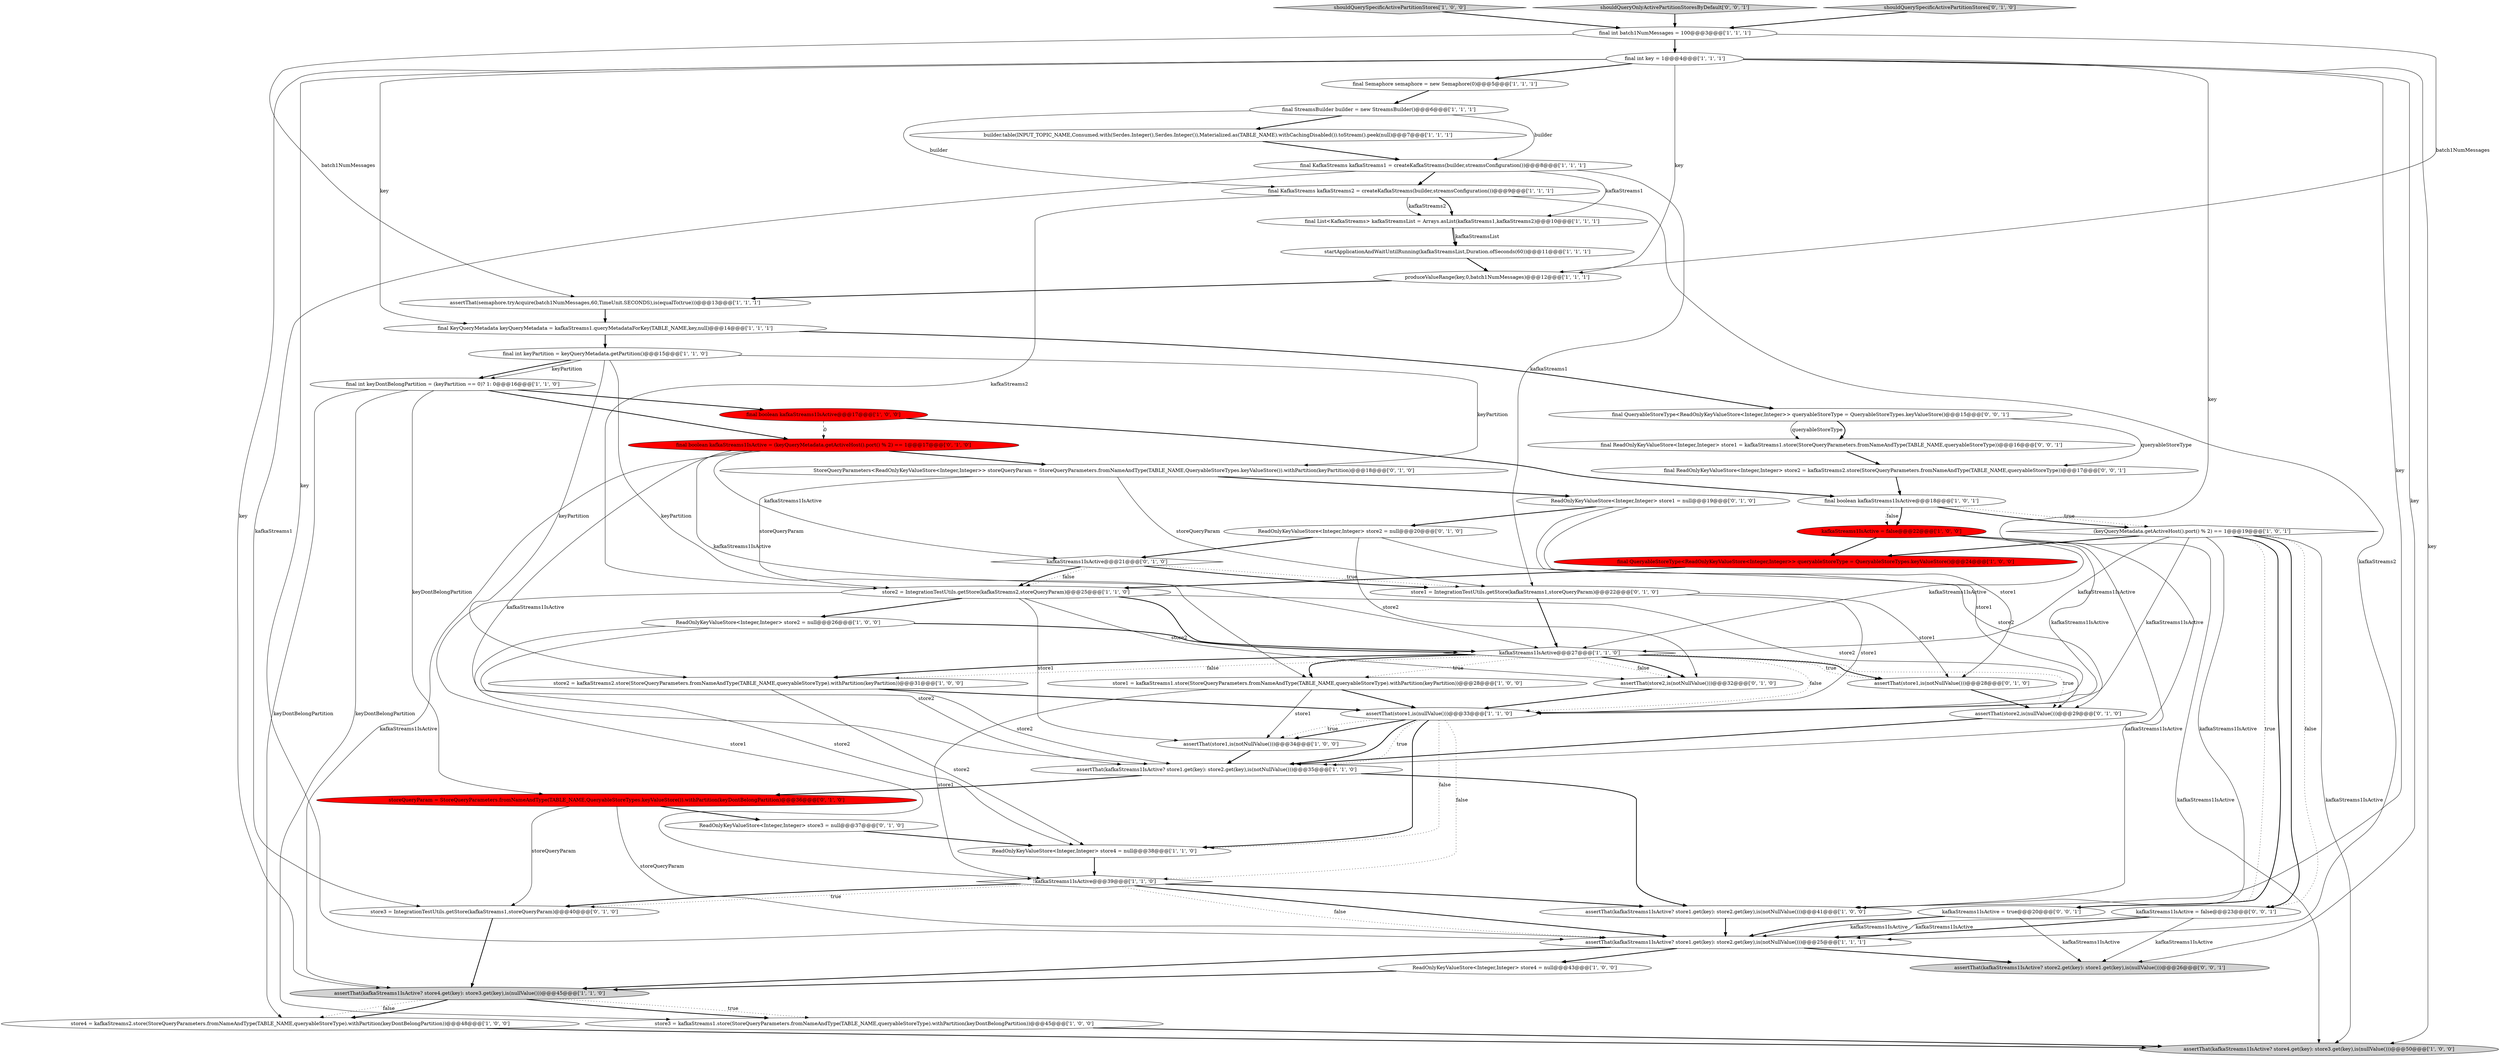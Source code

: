 digraph {
53 [style = filled, label = "final ReadOnlyKeyValueStore<Integer,Integer> store1 = kafkaStreams1.store(StoreQueryParameters.fromNameAndType(TABLE_NAME,queryableStoreType))@@@16@@@['0', '0', '1']", fillcolor = white, shape = ellipse image = "AAA0AAABBB3BBB"];
10 [style = filled, label = "store1 = kafkaStreams1.store(StoreQueryParameters.fromNameAndType(TABLE_NAME,queryableStoreType).withPartition(keyPartition))@@@28@@@['1', '0', '0']", fillcolor = white, shape = ellipse image = "AAA0AAABBB1BBB"];
55 [style = filled, label = "kafkaStreams1IsActive = true@@@20@@@['0', '0', '1']", fillcolor = white, shape = ellipse image = "AAA0AAABBB3BBB"];
28 [style = filled, label = "final KafkaStreams kafkaStreams1 = createKafkaStreams(builder,streamsConfiguration())@@@8@@@['1', '1', '1']", fillcolor = white, shape = ellipse image = "AAA0AAABBB1BBB"];
17 [style = filled, label = "store2 = IntegrationTestUtils.getStore(kafkaStreams2,storeQueryParam)@@@25@@@['1', '1', '0']", fillcolor = white, shape = ellipse image = "AAA0AAABBB1BBB"];
31 [style = filled, label = "store3 = kafkaStreams1.store(StoreQueryParameters.fromNameAndType(TABLE_NAME,queryableStoreType).withPartition(keyDontBelongPartition))@@@45@@@['1', '0', '0']", fillcolor = white, shape = ellipse image = "AAA0AAABBB1BBB"];
3 [style = filled, label = "ReadOnlyKeyValueStore<Integer,Integer> store2 = null@@@26@@@['1', '0', '0']", fillcolor = white, shape = ellipse image = "AAA0AAABBB1BBB"];
15 [style = filled, label = "shouldQuerySpecificActivePartitionStores['1', '0', '0']", fillcolor = lightgray, shape = diamond image = "AAA0AAABBB1BBB"];
42 [style = filled, label = "storeQueryParam = StoreQueryParameters.fromNameAndType(TABLE_NAME,QueryableStoreTypes.keyValueStore()).withPartition(keyDontBelongPartition)@@@36@@@['0', '1', '0']", fillcolor = red, shape = ellipse image = "AAA1AAABBB2BBB"];
7 [style = filled, label = "final int keyDontBelongPartition = (keyPartition == 0)? 1: 0@@@16@@@['1', '1', '0']", fillcolor = white, shape = ellipse image = "AAA0AAABBB1BBB"];
27 [style = filled, label = "final int key = 1@@@4@@@['1', '1', '1']", fillcolor = white, shape = ellipse image = "AAA0AAABBB1BBB"];
36 [style = filled, label = "assertThat(semaphore.tryAcquire(batch1NumMessages,60,TimeUnit.SECONDS),is(equalTo(true)))@@@13@@@['1', '1', '1']", fillcolor = white, shape = ellipse image = "AAA0AAABBB1BBB"];
48 [style = filled, label = "assertThat(store2,is(nullValue()))@@@29@@@['0', '1', '0']", fillcolor = white, shape = ellipse image = "AAA0AAABBB2BBB"];
37 [style = filled, label = "store1 = IntegrationTestUtils.getStore(kafkaStreams1,storeQueryParam)@@@22@@@['0', '1', '0']", fillcolor = white, shape = ellipse image = "AAA0AAABBB2BBB"];
1 [style = filled, label = "assertThat(kafkaStreams1IsActive? store1.get(key): store2.get(key),is(notNullValue()))@@@25@@@['1', '1', '1']", fillcolor = white, shape = ellipse image = "AAA0AAABBB1BBB"];
13 [style = filled, label = "!kafkaStreams1IsActive@@@39@@@['1', '1', '0']", fillcolor = white, shape = diamond image = "AAA0AAABBB1BBB"];
30 [style = filled, label = "kafkaStreams1IsActive@@@27@@@['1', '1', '0']", fillcolor = white, shape = diamond image = "AAA0AAABBB1BBB"];
56 [style = filled, label = "assertThat(kafkaStreams1IsActive? store2.get(key): store1.get(key),is(nullValue()))@@@26@@@['0', '0', '1']", fillcolor = lightgray, shape = ellipse image = "AAA0AAABBB3BBB"];
44 [style = filled, label = "assertThat(store1,is(notNullValue()))@@@28@@@['0', '1', '0']", fillcolor = white, shape = ellipse image = "AAA0AAABBB2BBB"];
50 [style = filled, label = "shouldQueryOnlyActivePartitionStoresByDefault['0', '0', '1']", fillcolor = lightgray, shape = diamond image = "AAA0AAABBB3BBB"];
25 [style = filled, label = "assertThat(store1,is(nullValue()))@@@33@@@['1', '1', '0']", fillcolor = white, shape = ellipse image = "AAA0AAABBB1BBB"];
20 [style = filled, label = "final KafkaStreams kafkaStreams2 = createKafkaStreams(builder,streamsConfiguration())@@@9@@@['1', '1', '1']", fillcolor = white, shape = ellipse image = "AAA0AAABBB1BBB"];
9 [style = filled, label = "store2 = kafkaStreams2.store(StoreQueryParameters.fromNameAndType(TABLE_NAME,queryableStoreType).withPartition(keyPartition))@@@31@@@['1', '0', '0']", fillcolor = white, shape = ellipse image = "AAA0AAABBB1BBB"];
23 [style = filled, label = "builder.table(INPUT_TOPIC_NAME,Consumed.with(Serdes.Integer(),Serdes.Integer()),Materialized.as(TABLE_NAME).withCachingDisabled()).toStream().peek(null)@@@7@@@['1', '1', '1']", fillcolor = white, shape = ellipse image = "AAA0AAABBB1BBB"];
14 [style = filled, label = "final List<KafkaStreams> kafkaStreamsList = Arrays.asList(kafkaStreams1,kafkaStreams2)@@@10@@@['1', '1', '1']", fillcolor = white, shape = ellipse image = "AAA0AAABBB1BBB"];
11 [style = filled, label = "assertThat(kafkaStreams1IsActive? store1.get(key): store2.get(key),is(notNullValue()))@@@35@@@['1', '1', '0']", fillcolor = white, shape = ellipse image = "AAA0AAABBB1BBB"];
49 [style = filled, label = "final boolean kafkaStreams1IsActive = (keyQueryMetadata.getActiveHost().port() % 2) == 1@@@17@@@['0', '1', '0']", fillcolor = red, shape = ellipse image = "AAA1AAABBB2BBB"];
35 [style = filled, label = "ReadOnlyKeyValueStore<Integer,Integer> store4 = null@@@38@@@['1', '1', '0']", fillcolor = white, shape = ellipse image = "AAA0AAABBB1BBB"];
45 [style = filled, label = "ReadOnlyKeyValueStore<Integer,Integer> store1 = null@@@19@@@['0', '1', '0']", fillcolor = white, shape = ellipse image = "AAA0AAABBB2BBB"];
6 [style = filled, label = "assertThat(kafkaStreams1IsActive? store4.get(key): store3.get(key),is(nullValue()))@@@45@@@['1', '1', '0']", fillcolor = lightgray, shape = ellipse image = "AAA0AAABBB1BBB"];
16 [style = filled, label = "final KeyQueryMetadata keyQueryMetadata = kafkaStreams1.queryMetadataForKey(TABLE_NAME,key,null)@@@14@@@['1', '1', '1']", fillcolor = white, shape = ellipse image = "AAA0AAABBB1BBB"];
19 [style = filled, label = "assertThat(kafkaStreams1IsActive? store1.get(key): store2.get(key),is(notNullValue()))@@@41@@@['1', '0', '0']", fillcolor = white, shape = ellipse image = "AAA0AAABBB1BBB"];
29 [style = filled, label = "final boolean kafkaStreams1IsActive@@@18@@@['1', '0', '1']", fillcolor = white, shape = ellipse image = "AAA0AAABBB1BBB"];
46 [style = filled, label = "kafkaStreams1IsActive@@@21@@@['0', '1', '0']", fillcolor = white, shape = diamond image = "AAA0AAABBB2BBB"];
41 [style = filled, label = "ReadOnlyKeyValueStore<Integer,Integer> store3 = null@@@37@@@['0', '1', '0']", fillcolor = white, shape = ellipse image = "AAA0AAABBB2BBB"];
8 [style = filled, label = "produceValueRange(key,0,batch1NumMessages)@@@12@@@['1', '1', '1']", fillcolor = white, shape = ellipse image = "AAA0AAABBB1BBB"];
12 [style = filled, label = "final int keyPartition = keyQueryMetadata.getPartition()@@@15@@@['1', '1', '0']", fillcolor = white, shape = ellipse image = "AAA0AAABBB1BBB"];
26 [style = filled, label = "assertThat(store1,is(notNullValue()))@@@34@@@['1', '0', '0']", fillcolor = white, shape = ellipse image = "AAA0AAABBB1BBB"];
4 [style = filled, label = "final boolean kafkaStreams1IsActive@@@17@@@['1', '0', '0']", fillcolor = red, shape = ellipse image = "AAA1AAABBB1BBB"];
51 [style = filled, label = "final ReadOnlyKeyValueStore<Integer,Integer> store2 = kafkaStreams2.store(StoreQueryParameters.fromNameAndType(TABLE_NAME,queryableStoreType))@@@17@@@['0', '0', '1']", fillcolor = white, shape = ellipse image = "AAA0AAABBB3BBB"];
52 [style = filled, label = "kafkaStreams1IsActive = false@@@23@@@['0', '0', '1']", fillcolor = white, shape = ellipse image = "AAA0AAABBB3BBB"];
18 [style = filled, label = "final QueryableStoreType<ReadOnlyKeyValueStore<Integer,Integer>> queryableStoreType = QueryableStoreTypes.keyValueStore()@@@24@@@['1', '0', '0']", fillcolor = red, shape = ellipse image = "AAA1AAABBB1BBB"];
47 [style = filled, label = "ReadOnlyKeyValueStore<Integer,Integer> store2 = null@@@20@@@['0', '1', '0']", fillcolor = white, shape = ellipse image = "AAA0AAABBB2BBB"];
0 [style = filled, label = "kafkaStreams1IsActive = false@@@22@@@['1', '0', '0']", fillcolor = red, shape = ellipse image = "AAA1AAABBB1BBB"];
38 [style = filled, label = "store3 = IntegrationTestUtils.getStore(kafkaStreams1,storeQueryParam)@@@40@@@['0', '1', '0']", fillcolor = white, shape = ellipse image = "AAA0AAABBB2BBB"];
34 [style = filled, label = "final StreamsBuilder builder = new StreamsBuilder()@@@6@@@['1', '1', '1']", fillcolor = white, shape = ellipse image = "AAA0AAABBB1BBB"];
32 [style = filled, label = "ReadOnlyKeyValueStore<Integer,Integer> store4 = null@@@43@@@['1', '0', '0']", fillcolor = white, shape = ellipse image = "AAA0AAABBB1BBB"];
2 [style = filled, label = "(keyQueryMetadata.getActiveHost().port() % 2) == 1@@@19@@@['1', '0', '1']", fillcolor = white, shape = diamond image = "AAA0AAABBB1BBB"];
54 [style = filled, label = "final QueryableStoreType<ReadOnlyKeyValueStore<Integer,Integer>> queryableStoreType = QueryableStoreTypes.keyValueStore()@@@15@@@['0', '0', '1']", fillcolor = white, shape = ellipse image = "AAA0AAABBB3BBB"];
40 [style = filled, label = "shouldQuerySpecificActivePartitionStores['0', '1', '0']", fillcolor = lightgray, shape = diamond image = "AAA0AAABBB2BBB"];
24 [style = filled, label = "startApplicationAndWaitUntilRunning(kafkaStreamsList,Duration.ofSeconds(60))@@@11@@@['1', '1', '1']", fillcolor = white, shape = ellipse image = "AAA0AAABBB1BBB"];
43 [style = filled, label = "StoreQueryParameters<ReadOnlyKeyValueStore<Integer,Integer>> storeQueryParam = StoreQueryParameters.fromNameAndType(TABLE_NAME,QueryableStoreTypes.keyValueStore()).withPartition(keyPartition)@@@18@@@['0', '1', '0']", fillcolor = white, shape = ellipse image = "AAA0AAABBB2BBB"];
22 [style = filled, label = "final Semaphore semaphore = new Semaphore(0)@@@5@@@['1', '1', '1']", fillcolor = white, shape = ellipse image = "AAA0AAABBB1BBB"];
21 [style = filled, label = "final int batch1NumMessages = 100@@@3@@@['1', '1', '1']", fillcolor = white, shape = ellipse image = "AAA0AAABBB1BBB"];
39 [style = filled, label = "assertThat(store2,is(notNullValue()))@@@32@@@['0', '1', '0']", fillcolor = white, shape = ellipse image = "AAA0AAABBB2BBB"];
5 [style = filled, label = "store4 = kafkaStreams2.store(StoreQueryParameters.fromNameAndType(TABLE_NAME,queryableStoreType).withPartition(keyDontBelongPartition))@@@48@@@['1', '0', '0']", fillcolor = white, shape = ellipse image = "AAA0AAABBB1BBB"];
33 [style = filled, label = "assertThat(kafkaStreams1IsActive? store4.get(key): store3.get(key),is(nullValue()))@@@50@@@['1', '0', '0']", fillcolor = lightgray, shape = ellipse image = "AAA0AAABBB1BBB"];
52->1 [style = bold, label=""];
43->17 [style = solid, label="storeQueryParam"];
14->24 [style = bold, label=""];
30->44 [style = dotted, label="true"];
42->41 [style = bold, label=""];
52->1 [style = solid, label="kafkaStreams1IsActive"];
30->9 [style = dotted, label="false"];
46->37 [style = dotted, label="true"];
29->2 [style = dotted, label="true"];
12->43 [style = solid, label="keyPartition"];
6->31 [style = dotted, label="true"];
28->20 [style = bold, label=""];
15->21 [style = bold, label=""];
29->0 [style = bold, label=""];
2->25 [style = solid, label="kafkaStreams1IsActive"];
25->35 [style = bold, label=""];
7->49 [style = bold, label=""];
25->11 [style = dotted, label="true"];
32->6 [style = bold, label=""];
12->7 [style = bold, label=""];
26->11 [style = bold, label=""];
13->1 [style = bold, label=""];
42->1 [style = solid, label="storeQueryParam"];
23->28 [style = bold, label=""];
10->26 [style = solid, label="store1"];
30->39 [style = dotted, label="false"];
2->55 [style = dotted, label="true"];
19->1 [style = bold, label=""];
8->36 [style = bold, label=""];
29->2 [style = bold, label=""];
2->52 [style = dotted, label="false"];
2->19 [style = solid, label="kafkaStreams1IsActive"];
17->26 [style = solid, label="store1"];
54->53 [style = bold, label=""];
2->52 [style = bold, label=""];
27->16 [style = solid, label="key"];
3->30 [style = bold, label=""];
55->56 [style = solid, label="kafkaStreams1IsActive"];
27->56 [style = solid, label="key"];
28->38 [style = solid, label="kafkaStreams1"];
54->53 [style = solid, label="queryableStoreType"];
49->30 [style = solid, label="kafkaStreams1IsActive"];
30->25 [style = dotted, label="false"];
54->51 [style = solid, label="queryableStoreType"];
17->13 [style = solid, label="store1"];
0->30 [style = solid, label="kafkaStreams1IsActive"];
5->33 [style = bold, label=""];
12->10 [style = solid, label="keyPartition"];
9->35 [style = solid, label="store2"];
20->1 [style = solid, label="kafkaStreams2"];
2->18 [style = bold, label=""];
20->14 [style = bold, label=""];
4->49 [style = dashed, label="0"];
47->48 [style = solid, label="store2"];
2->33 [style = solid, label="kafkaStreams1IsActive"];
27->22 [style = bold, label=""];
46->37 [style = bold, label=""];
43->45 [style = bold, label=""];
38->6 [style = bold, label=""];
20->17 [style = solid, label="kafkaStreams2"];
17->39 [style = solid, label="store2"];
29->0 [style = dotted, label="false"];
49->46 [style = solid, label="kafkaStreams1IsActive"];
10->25 [style = bold, label=""];
31->33 [style = bold, label=""];
42->38 [style = solid, label="storeQueryParam"];
25->26 [style = bold, label=""];
30->10 [style = bold, label=""];
36->16 [style = bold, label=""];
1->32 [style = bold, label=""];
27->8 [style = solid, label="key"];
27->6 [style = solid, label="key"];
1->56 [style = bold, label=""];
39->25 [style = bold, label=""];
24->8 [style = bold, label=""];
12->9 [style = solid, label="keyPartition"];
37->25 [style = solid, label="store1"];
49->6 [style = solid, label="kafkaStreams1IsActive"];
25->26 [style = dotted, label="true"];
21->36 [style = solid, label="batch1NumMessages"];
40->21 [style = bold, label=""];
30->44 [style = bold, label=""];
2->55 [style = bold, label=""];
43->37 [style = solid, label="storeQueryParam"];
37->44 [style = solid, label="store1"];
28->14 [style = solid, label="kafkaStreams1"];
27->19 [style = solid, label="key"];
45->25 [style = solid, label="store1"];
21->27 [style = bold, label=""];
30->10 [style = dotted, label="true"];
37->30 [style = bold, label=""];
10->13 [style = solid, label="store1"];
30->9 [style = bold, label=""];
4->29 [style = bold, label=""];
17->48 [style = solid, label="store2"];
13->38 [style = dotted, label="true"];
7->4 [style = bold, label=""];
7->31 [style = solid, label="keyDontBelongPartition"];
2->30 [style = solid, label="kafkaStreams1IsActive"];
27->1 [style = solid, label="key"];
14->24 [style = solid, label="kafkaStreamsList"];
16->54 [style = bold, label=""];
27->33 [style = solid, label="key"];
51->29 [style = bold, label=""];
13->1 [style = dotted, label="false"];
6->5 [style = bold, label=""];
13->19 [style = bold, label=""];
1->6 [style = bold, label=""];
7->5 [style = solid, label="keyDontBelongPartition"];
48->11 [style = bold, label=""];
9->11 [style = solid, label="store2"];
45->44 [style = solid, label="store1"];
17->3 [style = bold, label=""];
0->18 [style = bold, label=""];
3->11 [style = solid, label="store2"];
34->23 [style = bold, label=""];
20->14 [style = solid, label="kafkaStreams2"];
49->11 [style = solid, label="kafkaStreams1IsActive"];
41->35 [style = bold, label=""];
6->5 [style = dotted, label="false"];
7->42 [style = solid, label="keyDontBelongPartition"];
53->51 [style = bold, label=""];
47->39 [style = solid, label="store2"];
34->20 [style = solid, label="builder"];
25->35 [style = dotted, label="false"];
30->48 [style = dotted, label="true"];
18->17 [style = bold, label=""];
47->46 [style = bold, label=""];
17->30 [style = bold, label=""];
11->42 [style = bold, label=""];
11->19 [style = bold, label=""];
49->43 [style = bold, label=""];
34->28 [style = solid, label="builder"];
25->13 [style = dotted, label="false"];
6->31 [style = bold, label=""];
3->35 [style = solid, label="store2"];
25->11 [style = bold, label=""];
44->48 [style = bold, label=""];
0->25 [style = solid, label="kafkaStreams1IsActive"];
28->37 [style = solid, label="kafkaStreams1"];
9->25 [style = bold, label=""];
22->34 [style = bold, label=""];
55->1 [style = bold, label=""];
21->8 [style = solid, label="batch1NumMessages"];
0->33 [style = solid, label="kafkaStreams1IsActive"];
45->47 [style = bold, label=""];
30->39 [style = bold, label=""];
46->17 [style = dotted, label="false"];
13->38 [style = bold, label=""];
50->21 [style = bold, label=""];
35->13 [style = bold, label=""];
0->19 [style = solid, label="kafkaStreams1IsActive"];
46->17 [style = bold, label=""];
55->1 [style = solid, label="kafkaStreams1IsActive"];
52->56 [style = solid, label="kafkaStreams1IsActive"];
16->12 [style = bold, label=""];
27->11 [style = solid, label="key"];
12->7 [style = solid, label="keyPartition"];
}
